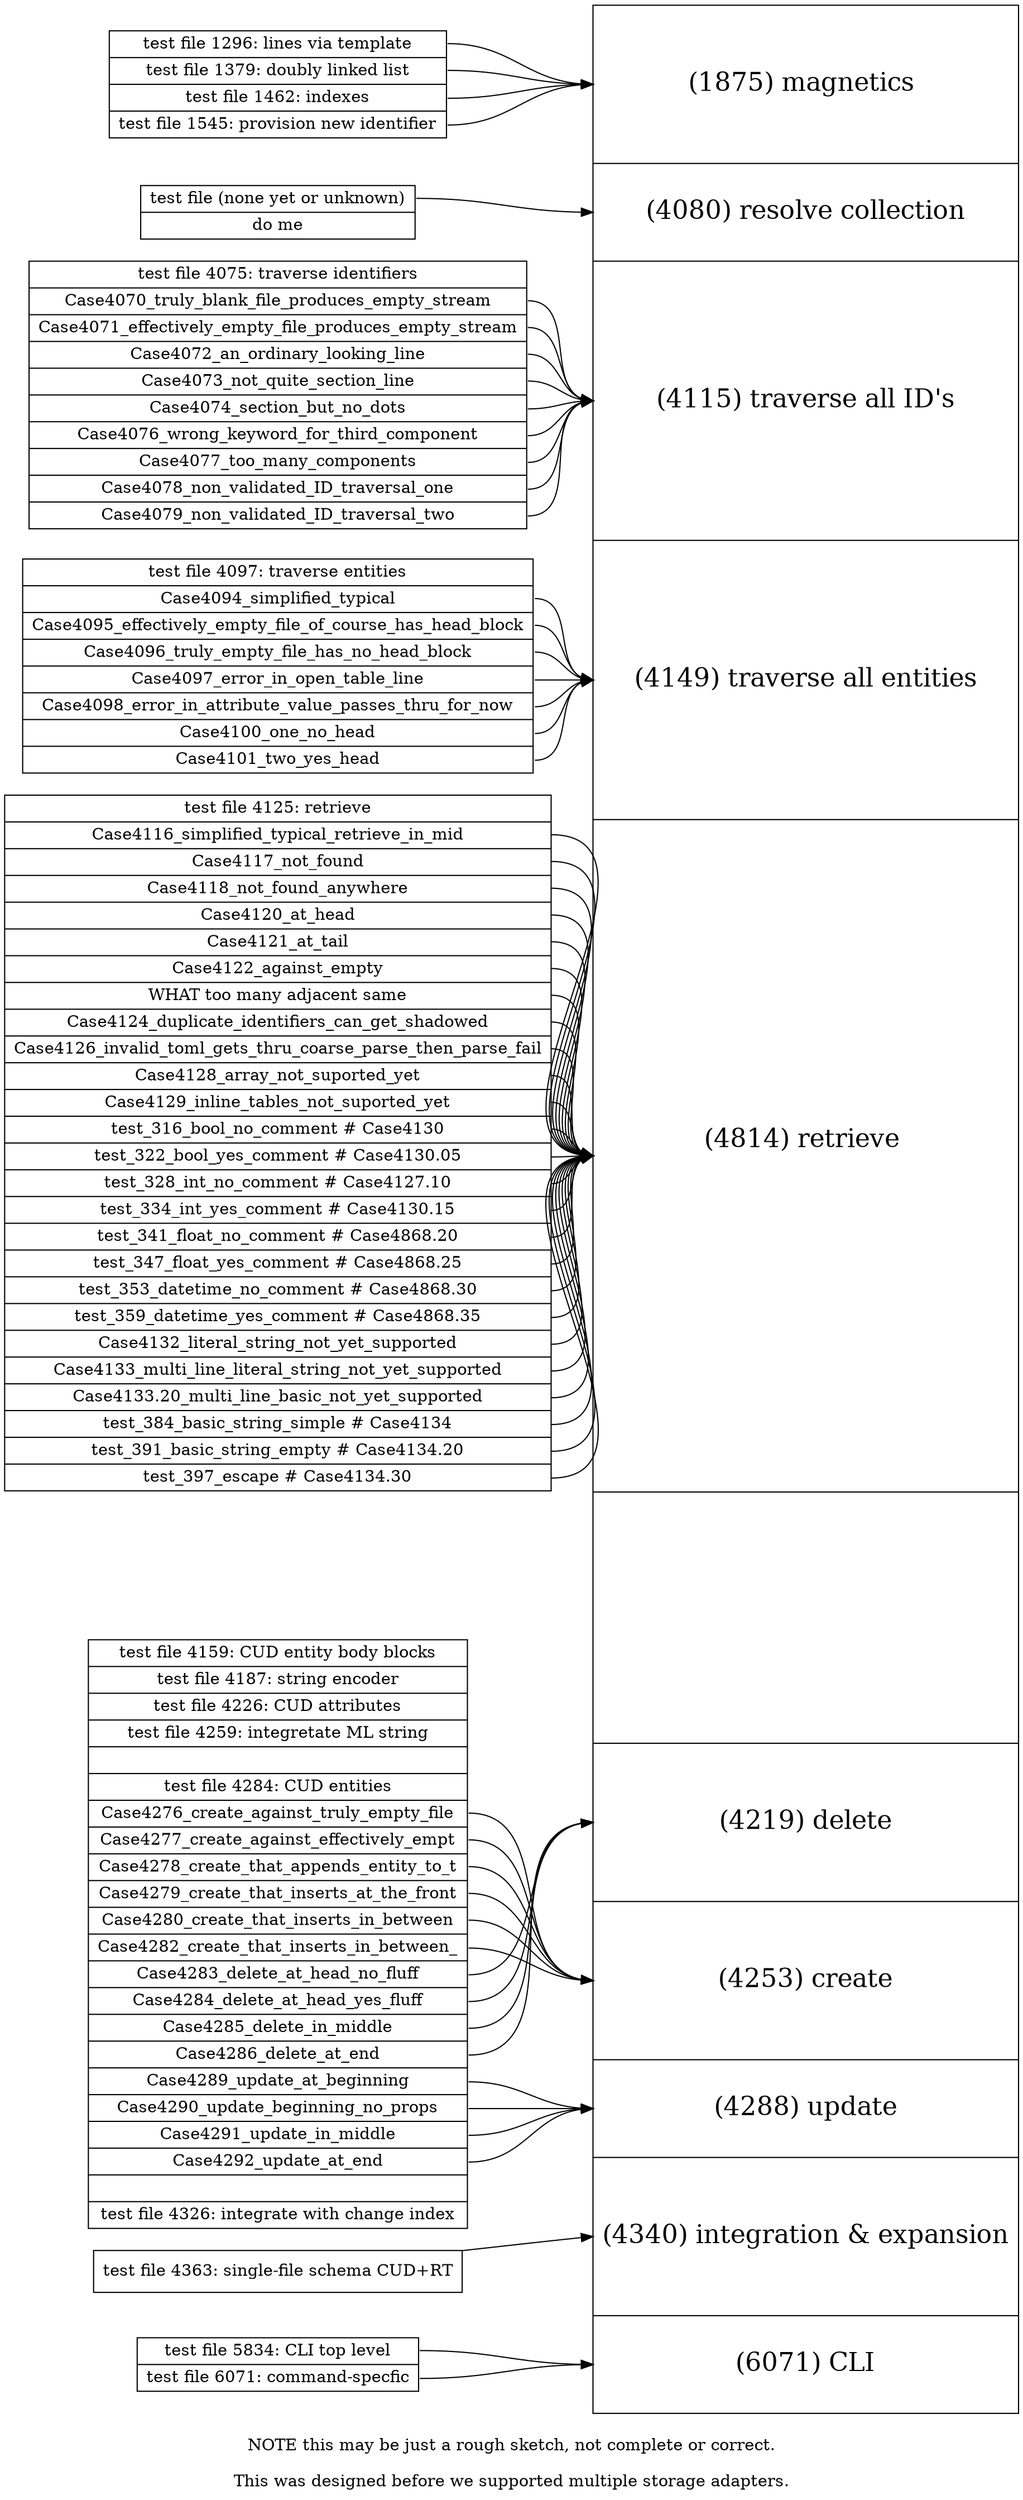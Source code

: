 digraph g {

rankdir=LR

node[shape=record]

nl030[label="
<010> test file 1296: lines via template|
<020> test file 1379: doubly linked list|
<030> test file 1462: indexes|
<040> test file 1545: provision new identifier
"
]


nl040[label="
<000> test file (none yet or unknown)|
do me
"
]


nl050[label="
test file 4075: traverse identifiers|
<055>Case4070_truly_blank_file_produces_empty_stream|
<070>Case4071_effectively_empty_file_produces_empty_stream|
<085>Case4072_an_ordinary_looking_line|
<095>Case4073_not_quite_section_line|
<105>Case4074_section_but_no_dots|
<115>Case4076_wrong_keyword_for_third_component|
<125>Case4077_too_many_components|
<135>Case4078_non_validated_ID_traversal_one|
<145>Case4079_non_validated_ID_traversal_two
"
]

nl063[label="
test file 4097: traverse entities|
<157>Case4094_simplified_typical|
<171>Case4095_effectively_empty_file_of_course_has_head_block|
<186>Case4096_truly_empty_file_has_no_head_block|
<200>Case4097_error_in_open_table_line|
<215>Case4098_error_in_attribute_value_passes_thru_for_now|
<229>Case4100_one_no_head|
<243>Case4101_two_yes_head
"
]

nl075[label="
test file 4125: retrieve|
<253>Case4116_simplified_typical_retrieve_in_mid|
<259>Case4117_not_found|
<263>Case4118_not_found_anywhere|
<266>Case4120_at_head|
<272>Case4121_at_tail|
<278>Case4122_against_empty|
<282>WHAT too many adjacent same|
<284>Case4124_duplicate_identifiers_can_get_shadowed|
<290>Case4126_invalid_toml_gets_thru_coarse_parse_then_parse_fail|
<303>Case4128_array_not_suported_yet|
<309>Case4129_inline_tables_not_suported_yet|
<316>test_316_bool_no_comment  # Case4130|
<322>test_322_bool_yes_comment  # Case4130.05|
<328>test_328_int_no_comment  # Case4127.10|
<334>test_334_int_yes_comment  # Case4130.15|
<341>test_341_float_no_comment  # Case4868.20|
<347>test_347_float_yes_comment  # Case4868.25|
<353>test_353_datetime_no_comment  # Case4868.30|
<359>test_359_datetime_yes_comment  # Case4868.35|
<366>Case4132_literal_string_not_yet_supported|
<372>Case4133_multi_line_literal_string_not_yet_supported|
<378>Case4133.20_multi_line_basic_not_yet_supported|
<384>test_384_basic_string_simple  # Case4134|
<391>test_391_basic_string_empty  # Case4134.20|
<397>test_397_escape  # Case4134.30
"
]

nl085[label="
<398> test file 4159: CUD entity body blocks|
<399> test file 4187: string encoder|
<400> test file 4226: CUD attributes|
<402> test file 4259: integretate ML string|
|
<403> test file 4284: CUD entities|
<408>Case4276_create_against_truly_empty_file|
<425>Case4277_create_against_effectively_empt|
<441>Case4278_create_that_appends_entity_to_t|
<458>Case4279_create_that_inserts_at_the_front|
<475>Case4280_create_that_inserts_in_between|
<492>Case4282_create_that_inserts_in_between_|
<510>Case4283_delete_at_head_no_fluff|
<530>Case4284_delete_at_head_yes_fluff|
<550>Case4285_delete_in_middle|
<570>Case4286_delete_at_end|
<613>Case4289_update_at_beginning|
<638>Case4290_update_beginning_no_props|
<663>Case4291_update_in_middle|
<688>Case4292_update_at_end|
|
<401> test file 4326: integrate with change index
"
]

nl100[label="
<775>test file 4363: single-file schema CUD+RT
"]

nl110[label="
<820>test file 5834: CLI top level|
<830>test file 6071: command-specfic
"]

nodeRight[label="
<050>\n\n(1875) magnetics \n\n\n|
<070>\n(4080) resolve collection\n\n|
<100>\n\n\n\n(4115) traverse all ID's\n\n\n\n\n|
<200>\n\n\n\n(4149) traverse all entities\n\n\n\n\n|
<300>\n\n\n\n\n\n\n\n\n\n(4814) retrieve \n\n\n\n\n\n\n\n\n\n\n\n|
\n\n\n\n\n\n\n\n|
<400>\n\n(4219) delete\n\n\n|
<500>\n\n(4253) create\n\n\n|
<600>\n(4288) update\n\n|
<700>\n\n(4340) integration & expansion\n\n\n|
<800>\n(6071) CLI\n\n
"
fontsize=22
]

nl030:010->nodeRight:050
nl030:020->nodeRight:050
nl030:030->nodeRight:050
nl030:040->nodeRight:050

nl040:000->nodeRight:070

nl050:055->nodeRight:100
nl050:070->nodeRight:100
nl050:085->nodeRight:100
nl050:095->nodeRight:100
nl050:105->nodeRight:100
nl050:115->nodeRight:100
nl050:125->nodeRight:100
nl050:135->nodeRight:100
nl050:145->nodeRight:100


nl063:157->nodeRight:200
nl063:171->nodeRight:200
nl063:186->nodeRight:200
nl063:200->nodeRight:200
nl063:215->nodeRight:200
nl063:229->nodeRight:200
nl063:243->nodeRight:200


nl075:253->nodeRight:300
nl075:259->nodeRight:300
nl075:263->nodeRight:300
nl075:266->nodeRight:300
nl075:272->nodeRight:300
nl075:278->nodeRight:300
nl075:282->nodeRight:300
nl075:284->nodeRight:300
nl075:290->nodeRight:300
nl075:303->nodeRight:300
nl075:309->nodeRight:300
nl075:316->nodeRight:300
nl075:322->nodeRight:300
nl075:328->nodeRight:300
nl075:334->nodeRight:300
nl075:341->nodeRight:300
nl075:347->nodeRight:300
nl075:353->nodeRight:300
nl075:359->nodeRight:300
nl075:366->nodeRight:300
nl075:372->nodeRight:300
nl075:378->nodeRight:300
nl075:384->nodeRight:300
nl075:391->nodeRight:300
nl075:397->nodeRight:300


nl085:510->nodeRight:400
nl085:530->nodeRight:400
nl085:550->nodeRight:400
nl085:570->nodeRight:400
nl085:408->nodeRight:500
nl085:425->nodeRight:500
nl085:441->nodeRight:500
nl085:458->nodeRight:500
nl085:475->nodeRight:500
nl085:492->nodeRight:500

nl085:613->nodeRight:600
nl085:638->nodeRight:600
nl085:663->nodeRight:600
nl085:688->nodeRight:600


nl100:775->nodeRight:700


nl110:820->nodeRight:800
nl110:830->nodeRight:800


label="
NOTE this may be just a rough sketch, not complete or correct.

This was designed before we supported multiple storage adapters.
"

/* (reference to [#010.6] regression-friendly test ordering) */

}

/*
#history.A-1 renames for adapter overhaul
#born.
*'b/
